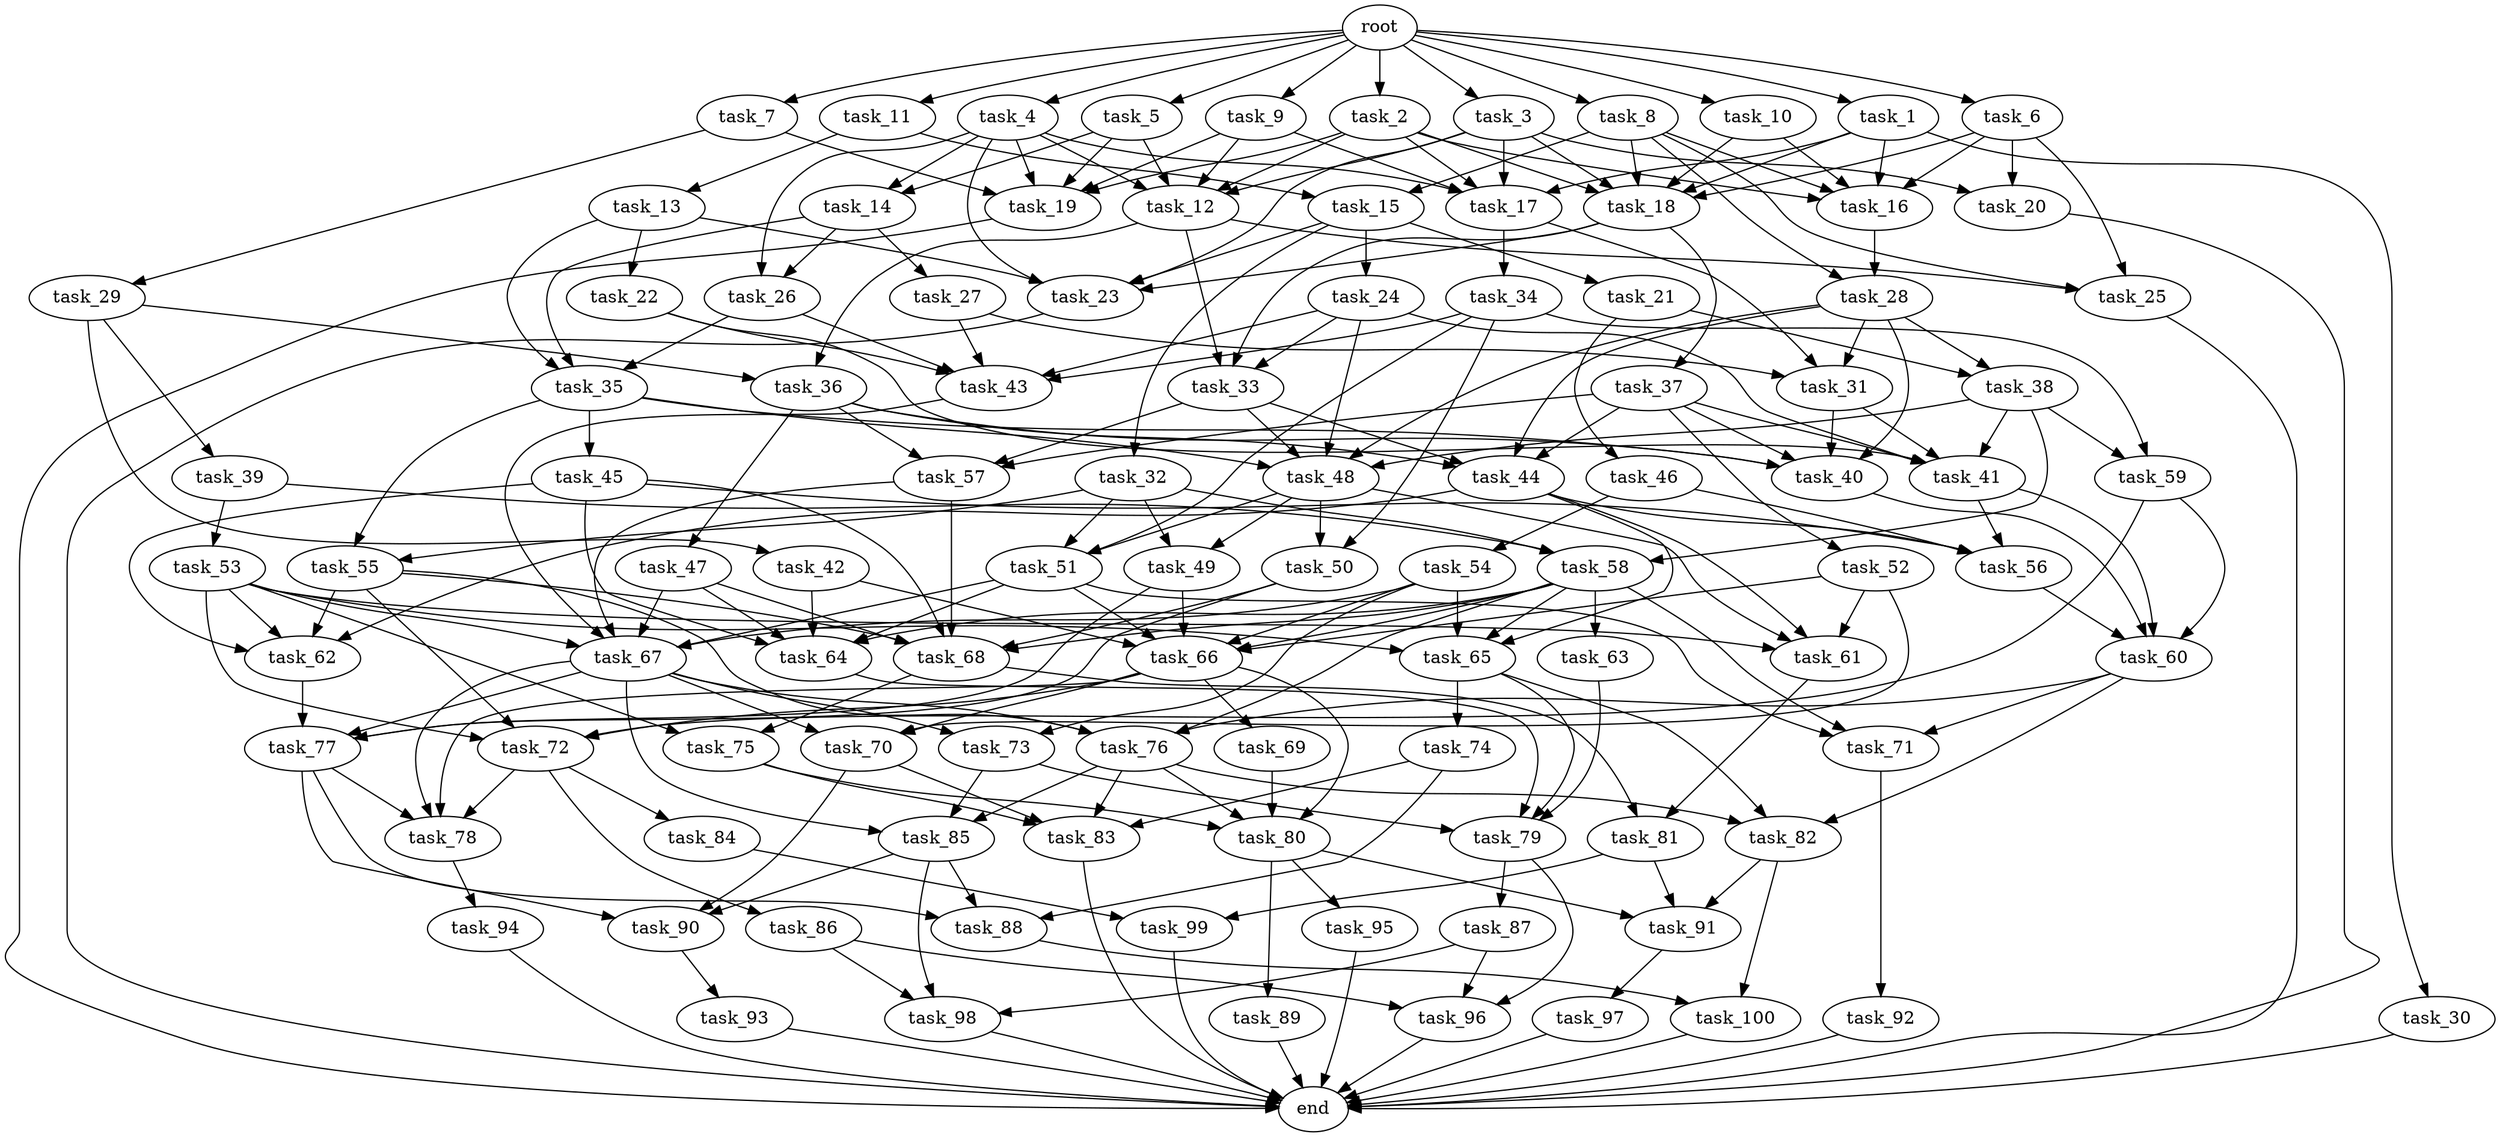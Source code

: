 digraph G {
  task_68 [size="4.744390e+11"];
  task_92 [size="2.239222e+11"];
  task_59 [size="3.869013e+11"];
  task_35 [size="2.775486e+11"];
  task_28 [size="3.881119e+11"];
  task_44 [size="9.824525e+11"];
  task_36 [size="5.195521e+11"];
  task_24 [size="9.079767e+11"];
  task_55 [size="3.556708e+11"];
  task_47 [size="6.756420e+11"];
  task_94 [size="7.971338e+11"];
  task_88 [size="7.583258e+11"];
  task_22 [size="7.406882e+11"];
  task_38 [size="3.678440e+11"];
  task_2 [size="4.345635e+11"];
  task_65 [size="8.574782e+11"];
  task_63 [size="6.455156e+11"];
  task_53 [size="4.144029e+11"];
  task_26 [size="6.665719e+11"];
  root [size="0.000000e+00"];
  task_85 [size="4.861635e+11"];
  task_66 [size="1.841731e+11"];
  task_9 [size="2.128203e+11"];
  task_41 [size="6.989100e+11"];
  task_4 [size="6.960282e+11"];
  task_19 [size="4.639606e+11"];
  task_50 [size="8.296838e+11"];
  task_48 [size="1.310539e+11"];
  task_31 [size="2.966887e+09"];
  task_77 [size="6.140913e+11"];
  task_74 [size="6.547210e+11"];
  task_46 [size="7.464565e+11"];
  task_37 [size="1.266537e+11"];
  task_73 [size="7.104556e+11"];
  task_49 [size="5.724688e+10"];
  task_79 [size="4.896265e+11"];
  task_71 [size="5.128166e+10"];
  task_23 [size="2.721974e+11"];
  task_42 [size="9.311811e+11"];
  task_25 [size="4.590785e+11"];
  task_96 [size="3.368406e+11"];
  task_18 [size="5.748587e+11"];
  task_1 [size="9.155494e+11"];
  task_89 [size="9.492528e+11"];
  task_10 [size="7.132844e+11"];
  task_6 [size="9.001964e+11"];
  task_67 [size="5.735980e+11"];
  task_58 [size="3.627269e+11"];
  task_98 [size="9.716987e+11"];
  task_83 [size="8.782087e+11"];
  task_30 [size="9.350866e+11"];
  task_99 [size="8.467144e+11"];
  task_76 [size="6.603985e+11"];
  task_29 [size="2.896237e+11"];
  task_62 [size="4.827722e+11"];
  task_81 [size="5.115372e+11"];
  task_14 [size="7.534925e+11"];
  task_45 [size="1.119920e+11"];
  task_12 [size="7.758250e+11"];
  task_75 [size="2.580587e+10"];
  task_13 [size="7.638830e+11"];
  task_52 [size="1.332896e+11"];
  task_15 [size="5.575223e+11"];
  task_84 [size="3.553856e+11"];
  task_97 [size="6.874862e+11"];
  task_93 [size="6.572687e+11"];
  task_16 [size="7.255387e+11"];
  task_43 [size="6.564743e+10"];
  task_17 [size="1.703381e+11"];
  task_60 [size="2.034037e+11"];
  task_91 [size="5.715844e+11"];
  task_27 [size="1.085122e+11"];
  end [size="0.000000e+00"];
  task_34 [size="9.398263e+11"];
  task_57 [size="2.894119e+09"];
  task_3 [size="5.016807e+11"];
  task_39 [size="2.704403e+10"];
  task_56 [size="5.787747e+11"];
  task_21 [size="7.015856e+11"];
  task_90 [size="4.646365e+11"];
  task_32 [size="3.191310e+11"];
  task_20 [size="4.897964e+11"];
  task_64 [size="7.982497e+10"];
  task_7 [size="6.252066e+11"];
  task_8 [size="5.527647e+11"];
  task_51 [size="9.020290e+11"];
  task_86 [size="3.844107e+11"];
  task_72 [size="6.591957e+11"];
  task_40 [size="8.221861e+11"];
  task_80 [size="8.559391e+11"];
  task_82 [size="6.721390e+11"];
  task_5 [size="9.316722e+11"];
  task_78 [size="8.990154e+11"];
  task_95 [size="8.432229e+11"];
  task_87 [size="1.496958e+11"];
  task_61 [size="2.234721e+11"];
  task_70 [size="5.480089e+11"];
  task_54 [size="8.686921e+11"];
  task_11 [size="7.289925e+11"];
  task_100 [size="9.061634e+10"];
  task_69 [size="5.202784e+11"];
  task_33 [size="4.096391e+11"];

  task_68 -> task_75 [size="1.290294e+07"];
  task_68 -> task_81 [size="2.557686e+08"];
  task_92 -> end [size="1.000000e-12"];
  task_59 -> task_72 [size="1.647989e+08"];
  task_59 -> task_60 [size="5.085092e+07"];
  task_35 -> task_45 [size="1.119920e+08"];
  task_35 -> task_48 [size="2.621077e+07"];
  task_35 -> task_55 [size="1.778354e+08"];
  task_35 -> task_40 [size="1.644372e+08"];
  task_28 -> task_44 [size="2.456131e+08"];
  task_28 -> task_38 [size="1.839220e+08"];
  task_28 -> task_48 [size="2.621077e+07"];
  task_28 -> task_31 [size="9.889623e+05"];
  task_28 -> task_40 [size="1.644372e+08"];
  task_44 -> task_56 [size="1.446937e+08"];
  task_44 -> task_65 [size="2.143695e+08"];
  task_44 -> task_61 [size="5.586803e+07"];
  task_44 -> task_62 [size="1.206931e+08"];
  task_36 -> task_44 [size="2.456131e+08"];
  task_36 -> task_47 [size="6.756420e+08"];
  task_36 -> task_40 [size="1.644372e+08"];
  task_36 -> task_57 [size="9.647064e+05"];
  task_24 -> task_33 [size="1.365464e+08"];
  task_24 -> task_48 [size="2.621077e+07"];
  task_24 -> task_41 [size="1.397820e+08"];
  task_24 -> task_43 [size="1.312949e+07"];
  task_55 -> task_62 [size="1.206931e+08"];
  task_55 -> task_72 [size="1.647989e+08"];
  task_55 -> task_68 [size="7.907316e+07"];
  task_55 -> task_76 [size="1.650996e+08"];
  task_47 -> task_68 [size="7.907316e+07"];
  task_47 -> task_64 [size="1.596499e+07"];
  task_47 -> task_67 [size="9.559966e+07"];
  task_94 -> end [size="1.000000e-12"];
  task_88 -> task_100 [size="4.530817e+07"];
  task_22 -> task_41 [size="1.397820e+08"];
  task_22 -> task_43 [size="1.312949e+07"];
  task_38 -> task_59 [size="1.934507e+08"];
  task_38 -> task_48 [size="2.621077e+07"];
  task_38 -> task_41 [size="1.397820e+08"];
  task_38 -> task_58 [size="1.209090e+08"];
  task_2 -> task_17 [size="3.406761e+07"];
  task_2 -> task_12 [size="1.551650e+08"];
  task_2 -> task_16 [size="1.451077e+08"];
  task_2 -> task_19 [size="9.279212e+07"];
  task_2 -> task_18 [size="9.580979e+07"];
  task_65 -> task_79 [size="1.224066e+08"];
  task_65 -> task_82 [size="2.240463e+08"];
  task_65 -> task_74 [size="6.547210e+08"];
  task_63 -> task_79 [size="1.224066e+08"];
  task_53 -> task_62 [size="1.206931e+08"];
  task_53 -> task_65 [size="2.143695e+08"];
  task_53 -> task_67 [size="9.559966e+07"];
  task_53 -> task_75 [size="1.290294e+07"];
  task_53 -> task_61 [size="5.586803e+07"];
  task_53 -> task_72 [size="1.647989e+08"];
  task_26 -> task_35 [size="9.251619e+07"];
  task_26 -> task_43 [size="1.312949e+07"];
  root -> task_3 [size="1.000000e-12"];
  root -> task_8 [size="1.000000e-12"];
  root -> task_9 [size="1.000000e-12"];
  root -> task_2 [size="1.000000e-12"];
  root -> task_7 [size="1.000000e-12"];
  root -> task_1 [size="1.000000e-12"];
  root -> task_4 [size="1.000000e-12"];
  root -> task_10 [size="1.000000e-12"];
  root -> task_6 [size="1.000000e-12"];
  root -> task_11 [size="1.000000e-12"];
  root -> task_5 [size="1.000000e-12"];
  task_85 -> task_88 [size="2.527753e+08"];
  task_85 -> task_90 [size="1.548788e+08"];
  task_85 -> task_98 [size="3.238996e+08"];
  task_66 -> task_78 [size="2.247539e+08"];
  task_66 -> task_70 [size="1.826696e+08"];
  task_66 -> task_72 [size="1.647989e+08"];
  task_66 -> task_69 [size="5.202784e+08"];
  task_66 -> task_80 [size="2.139848e+08"];
  task_9 -> task_17 [size="3.406761e+07"];
  task_9 -> task_12 [size="1.551650e+08"];
  task_9 -> task_19 [size="9.279212e+07"];
  task_41 -> task_56 [size="1.446937e+08"];
  task_41 -> task_60 [size="5.085092e+07"];
  task_4 -> task_17 [size="3.406761e+07"];
  task_4 -> task_26 [size="3.332859e+08"];
  task_4 -> task_12 [size="1.551650e+08"];
  task_4 -> task_14 [size="3.767462e+08"];
  task_4 -> task_23 [size="5.443948e+07"];
  task_4 -> task_19 [size="9.279212e+07"];
  task_19 -> end [size="1.000000e-12"];
  task_50 -> task_77 [size="1.535228e+08"];
  task_50 -> task_68 [size="7.907316e+07"];
  task_48 -> task_49 [size="2.862344e+07"];
  task_48 -> task_51 [size="3.006763e+08"];
  task_48 -> task_50 [size="4.148419e+08"];
  task_48 -> task_61 [size="5.586803e+07"];
  task_31 -> task_40 [size="1.644372e+08"];
  task_31 -> task_41 [size="1.397820e+08"];
  task_77 -> task_78 [size="2.247539e+08"];
  task_77 -> task_88 [size="2.527753e+08"];
  task_77 -> task_90 [size="1.548788e+08"];
  task_74 -> task_88 [size="2.527753e+08"];
  task_74 -> task_83 [size="2.195522e+08"];
  task_46 -> task_56 [size="1.446937e+08"];
  task_46 -> task_54 [size="8.686921e+08"];
  task_37 -> task_44 [size="2.456131e+08"];
  task_37 -> task_52 [size="1.332896e+08"];
  task_37 -> task_40 [size="1.644372e+08"];
  task_37 -> task_41 [size="1.397820e+08"];
  task_37 -> task_57 [size="9.647064e+05"];
  task_73 -> task_79 [size="1.224066e+08"];
  task_73 -> task_85 [size="1.620545e+08"];
  task_49 -> task_77 [size="1.535228e+08"];
  task_49 -> task_66 [size="3.069552e+07"];
  task_79 -> task_96 [size="1.122802e+08"];
  task_79 -> task_87 [size="1.496958e+08"];
  task_71 -> task_92 [size="2.239222e+08"];
  task_23 -> end [size="1.000000e-12"];
  task_42 -> task_66 [size="3.069552e+07"];
  task_42 -> task_64 [size="1.596499e+07"];
  task_25 -> end [size="1.000000e-12"];
  task_96 -> end [size="1.000000e-12"];
  task_18 -> task_23 [size="5.443948e+07"];
  task_18 -> task_37 [size="1.266537e+08"];
  task_18 -> task_33 [size="1.365464e+08"];
  task_1 -> task_17 [size="3.406761e+07"];
  task_1 -> task_30 [size="9.350866e+08"];
  task_1 -> task_16 [size="1.451077e+08"];
  task_1 -> task_18 [size="9.580979e+07"];
  task_89 -> end [size="1.000000e-12"];
  task_10 -> task_16 [size="1.451077e+08"];
  task_10 -> task_18 [size="9.580979e+07"];
  task_6 -> task_25 [size="1.530262e+08"];
  task_6 -> task_18 [size="9.580979e+07"];
  task_6 -> task_16 [size="1.451077e+08"];
  task_6 -> task_20 [size="2.448982e+08"];
  task_67 -> task_78 [size="2.247539e+08"];
  task_67 -> task_73 [size="3.552278e+08"];
  task_67 -> task_77 [size="1.535228e+08"];
  task_67 -> task_70 [size="1.826696e+08"];
  task_67 -> task_76 [size="1.650996e+08"];
  task_67 -> task_85 [size="1.620545e+08"];
  task_58 -> task_66 [size="3.069552e+07"];
  task_58 -> task_65 [size="2.143695e+08"];
  task_58 -> task_63 [size="6.455156e+08"];
  task_58 -> task_64 [size="1.596499e+07"];
  task_58 -> task_71 [size="1.709389e+07"];
  task_58 -> task_68 [size="7.907316e+07"];
  task_58 -> task_76 [size="1.650996e+08"];
  task_98 -> end [size="1.000000e-12"];
  task_83 -> end [size="1.000000e-12"];
  task_30 -> end [size="1.000000e-12"];
  task_99 -> end [size="1.000000e-12"];
  task_76 -> task_80 [size="2.139848e+08"];
  task_76 -> task_82 [size="2.240463e+08"];
  task_76 -> task_83 [size="2.195522e+08"];
  task_76 -> task_85 [size="1.620545e+08"];
  task_29 -> task_39 [size="2.704403e+07"];
  task_29 -> task_36 [size="2.597760e+08"];
  task_29 -> task_42 [size="9.311811e+08"];
  task_62 -> task_77 [size="1.535228e+08"];
  task_81 -> task_91 [size="1.905281e+08"];
  task_81 -> task_99 [size="4.233572e+08"];
  task_14 -> task_27 [size="1.085122e+08"];
  task_14 -> task_26 [size="3.332859e+08"];
  task_14 -> task_35 [size="9.251619e+07"];
  task_45 -> task_64 [size="1.596499e+07"];
  task_45 -> task_56 [size="1.446937e+08"];
  task_45 -> task_68 [size="7.907316e+07"];
  task_45 -> task_62 [size="1.206931e+08"];
  task_12 -> task_25 [size="1.530262e+08"];
  task_12 -> task_36 [size="2.597760e+08"];
  task_12 -> task_33 [size="1.365464e+08"];
  task_75 -> task_80 [size="2.139848e+08"];
  task_75 -> task_83 [size="2.195522e+08"];
  task_13 -> task_22 [size="7.406882e+08"];
  task_13 -> task_23 [size="5.443948e+07"];
  task_13 -> task_35 [size="9.251619e+07"];
  task_52 -> task_70 [size="1.826696e+08"];
  task_52 -> task_66 [size="3.069552e+07"];
  task_52 -> task_61 [size="5.586803e+07"];
  task_15 -> task_21 [size="7.015856e+08"];
  task_15 -> task_32 [size="3.191310e+08"];
  task_15 -> task_23 [size="5.443948e+07"];
  task_15 -> task_24 [size="9.079767e+08"];
  task_84 -> task_99 [size="4.233572e+08"];
  task_97 -> end [size="1.000000e-12"];
  task_93 -> end [size="1.000000e-12"];
  task_16 -> task_28 [size="1.940559e+08"];
  task_43 -> task_67 [size="9.559966e+07"];
  task_17 -> task_34 [size="9.398263e+08"];
  task_17 -> task_31 [size="9.889623e+05"];
  task_60 -> task_71 [size="1.709389e+07"];
  task_60 -> task_82 [size="2.240463e+08"];
  task_60 -> task_76 [size="1.650996e+08"];
  task_91 -> task_97 [size="6.874862e+08"];
  task_27 -> task_31 [size="9.889623e+05"];
  task_27 -> task_43 [size="1.312949e+07"];
  task_34 -> task_51 [size="3.006763e+08"];
  task_34 -> task_59 [size="1.934507e+08"];
  task_34 -> task_50 [size="4.148419e+08"];
  task_34 -> task_43 [size="1.312949e+07"];
  task_57 -> task_68 [size="7.907316e+07"];
  task_57 -> task_67 [size="9.559966e+07"];
  task_3 -> task_17 [size="3.406761e+07"];
  task_3 -> task_12 [size="1.551650e+08"];
  task_3 -> task_18 [size="9.580979e+07"];
  task_3 -> task_23 [size="5.443948e+07"];
  task_3 -> task_20 [size="2.448982e+08"];
  task_39 -> task_58 [size="1.209090e+08"];
  task_39 -> task_53 [size="4.144029e+08"];
  task_56 -> task_60 [size="5.085092e+07"];
  task_21 -> task_38 [size="1.839220e+08"];
  task_21 -> task_46 [size="7.464565e+08"];
  task_90 -> task_93 [size="6.572687e+08"];
  task_32 -> task_49 [size="2.862344e+07"];
  task_32 -> task_51 [size="3.006763e+08"];
  task_32 -> task_58 [size="1.209090e+08"];
  task_32 -> task_55 [size="1.778354e+08"];
  task_20 -> end [size="1.000000e-12"];
  task_64 -> task_79 [size="1.224066e+08"];
  task_7 -> task_19 [size="9.279212e+07"];
  task_7 -> task_29 [size="2.896237e+08"];
  task_8 -> task_25 [size="1.530262e+08"];
  task_8 -> task_15 [size="2.787612e+08"];
  task_8 -> task_28 [size="1.940559e+08"];
  task_8 -> task_16 [size="1.451077e+08"];
  task_8 -> task_18 [size="9.580979e+07"];
  task_51 -> task_64 [size="1.596499e+07"];
  task_51 -> task_66 [size="3.069552e+07"];
  task_51 -> task_71 [size="1.709389e+07"];
  task_51 -> task_67 [size="9.559966e+07"];
  task_86 -> task_96 [size="1.122802e+08"];
  task_86 -> task_98 [size="3.238996e+08"];
  task_72 -> task_78 [size="2.247539e+08"];
  task_72 -> task_86 [size="3.844107e+08"];
  task_72 -> task_84 [size="3.553856e+08"];
  task_40 -> task_60 [size="5.085092e+07"];
  task_80 -> task_89 [size="9.492528e+08"];
  task_80 -> task_91 [size="1.905281e+08"];
  task_80 -> task_95 [size="8.432229e+08"];
  task_82 -> task_91 [size="1.905281e+08"];
  task_82 -> task_100 [size="4.530817e+07"];
  task_5 -> task_12 [size="1.551650e+08"];
  task_5 -> task_19 [size="9.279212e+07"];
  task_5 -> task_14 [size="3.767462e+08"];
  task_78 -> task_94 [size="7.971338e+08"];
  task_95 -> end [size="1.000000e-12"];
  task_87 -> task_96 [size="1.122802e+08"];
  task_87 -> task_98 [size="3.238996e+08"];
  task_61 -> task_81 [size="2.557686e+08"];
  task_70 -> task_83 [size="2.195522e+08"];
  task_70 -> task_90 [size="1.548788e+08"];
  task_54 -> task_66 [size="3.069552e+07"];
  task_54 -> task_65 [size="2.143695e+08"];
  task_54 -> task_73 [size="3.552278e+08"];
  task_54 -> task_67 [size="9.559966e+07"];
  task_11 -> task_15 [size="2.787612e+08"];
  task_11 -> task_13 [size="7.638830e+08"];
  task_100 -> end [size="1.000000e-12"];
  task_69 -> task_80 [size="2.139848e+08"];
  task_33 -> task_44 [size="2.456131e+08"];
  task_33 -> task_48 [size="2.621077e+07"];
  task_33 -> task_57 [size="9.647064e+05"];
}
